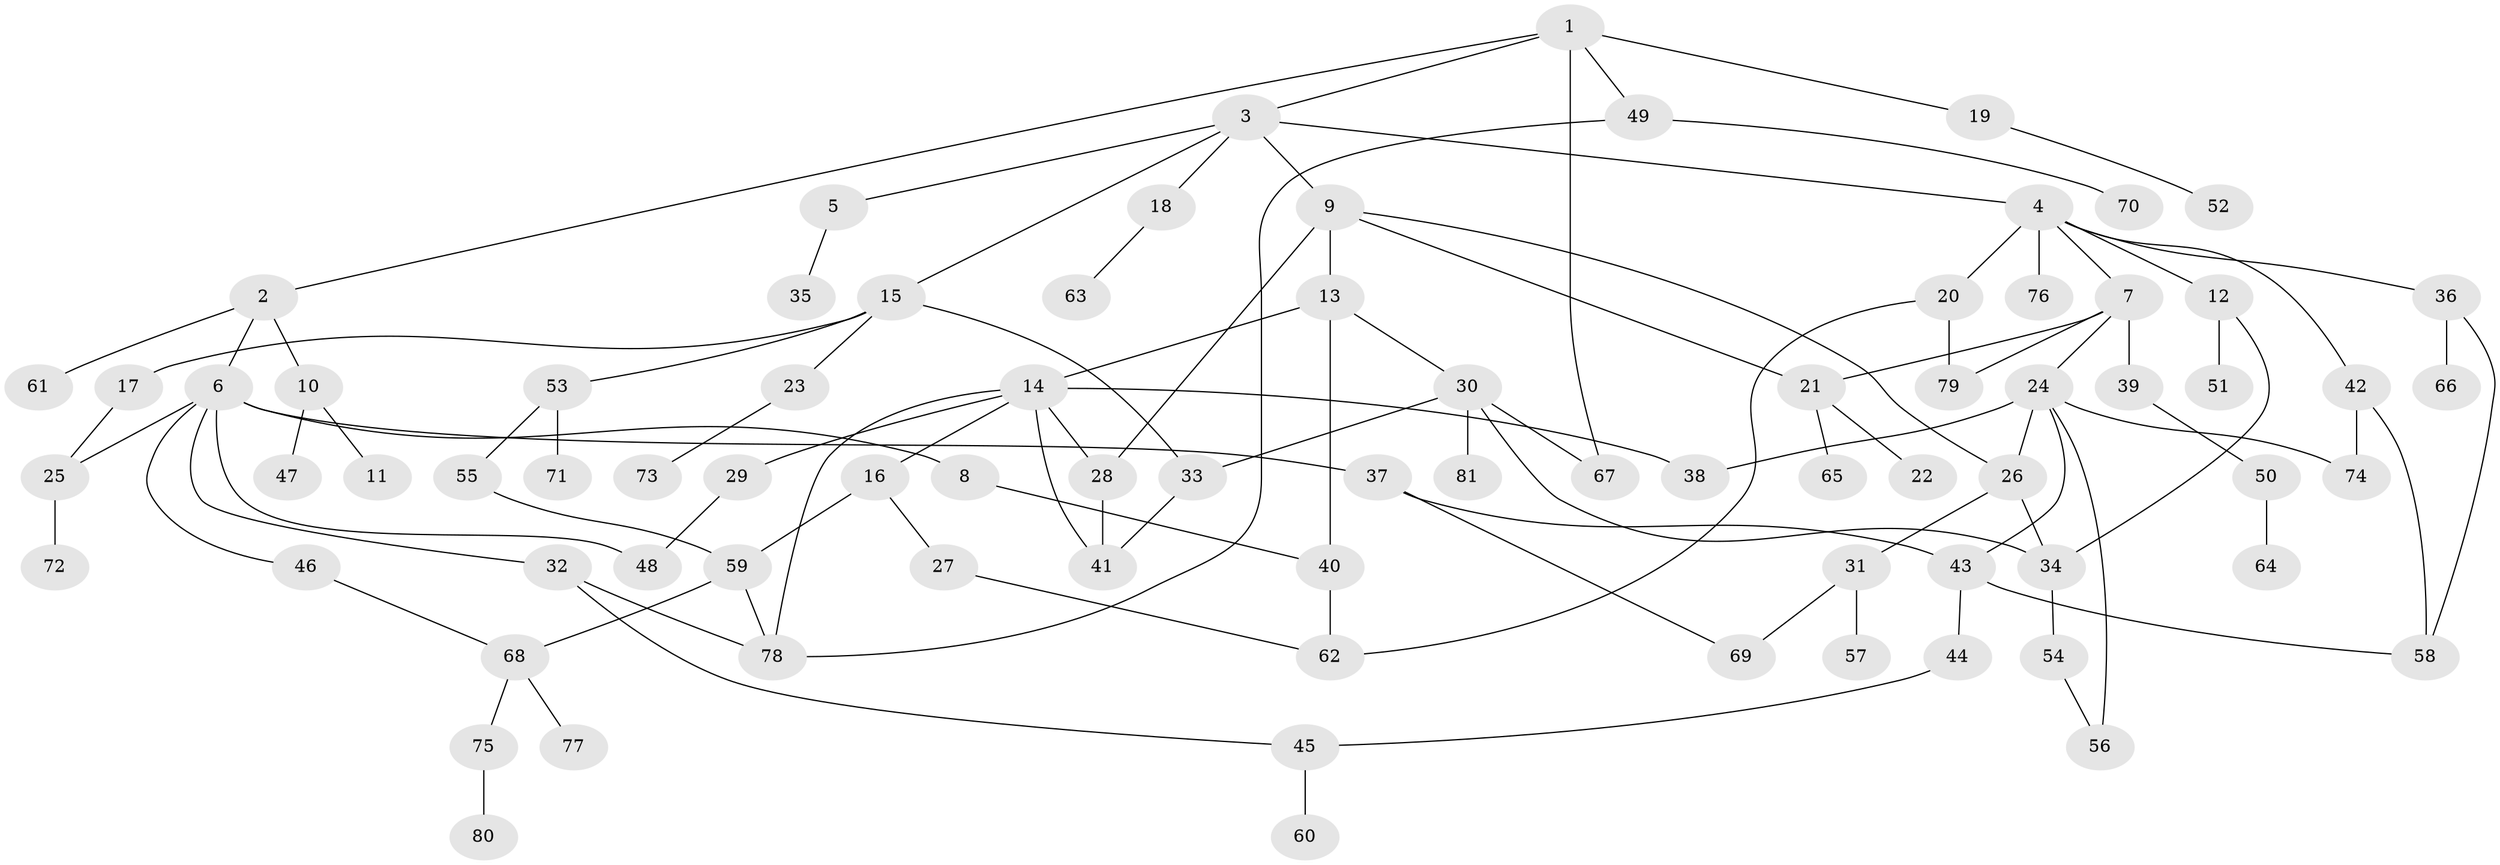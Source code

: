 // coarse degree distribution, {7: 0.03571428571428571, 9: 0.03571428571428571, 6: 0.08928571428571429, 1: 0.25, 2: 0.30357142857142855, 5: 0.03571428571428571, 3: 0.21428571428571427, 4: 0.03571428571428571}
// Generated by graph-tools (version 1.1) at 2025/23/03/03/25 07:23:33]
// undirected, 81 vertices, 108 edges
graph export_dot {
graph [start="1"]
  node [color=gray90,style=filled];
  1;
  2;
  3;
  4;
  5;
  6;
  7;
  8;
  9;
  10;
  11;
  12;
  13;
  14;
  15;
  16;
  17;
  18;
  19;
  20;
  21;
  22;
  23;
  24;
  25;
  26;
  27;
  28;
  29;
  30;
  31;
  32;
  33;
  34;
  35;
  36;
  37;
  38;
  39;
  40;
  41;
  42;
  43;
  44;
  45;
  46;
  47;
  48;
  49;
  50;
  51;
  52;
  53;
  54;
  55;
  56;
  57;
  58;
  59;
  60;
  61;
  62;
  63;
  64;
  65;
  66;
  67;
  68;
  69;
  70;
  71;
  72;
  73;
  74;
  75;
  76;
  77;
  78;
  79;
  80;
  81;
  1 -- 2;
  1 -- 3;
  1 -- 19;
  1 -- 49;
  1 -- 67;
  2 -- 6;
  2 -- 10;
  2 -- 61;
  3 -- 4;
  3 -- 5;
  3 -- 9;
  3 -- 15;
  3 -- 18;
  4 -- 7;
  4 -- 12;
  4 -- 20;
  4 -- 36;
  4 -- 42;
  4 -- 76;
  5 -- 35;
  6 -- 8;
  6 -- 25;
  6 -- 32;
  6 -- 37;
  6 -- 46;
  6 -- 48;
  7 -- 24;
  7 -- 39;
  7 -- 79;
  7 -- 21;
  8 -- 40;
  9 -- 13;
  9 -- 21;
  9 -- 26;
  9 -- 28;
  10 -- 11;
  10 -- 47;
  12 -- 51;
  12 -- 34;
  13 -- 14;
  13 -- 30;
  13 -- 40;
  14 -- 16;
  14 -- 28;
  14 -- 29;
  14 -- 41;
  14 -- 78;
  14 -- 38;
  15 -- 17;
  15 -- 23;
  15 -- 33;
  15 -- 53;
  16 -- 27;
  16 -- 59;
  17 -- 25;
  18 -- 63;
  19 -- 52;
  20 -- 79;
  20 -- 62;
  21 -- 22;
  21 -- 65;
  23 -- 73;
  24 -- 38;
  24 -- 43;
  24 -- 56;
  24 -- 74;
  24 -- 26;
  25 -- 72;
  26 -- 31;
  26 -- 34;
  27 -- 62;
  28 -- 41;
  29 -- 48;
  30 -- 81;
  30 -- 34;
  30 -- 67;
  30 -- 33;
  31 -- 57;
  31 -- 69;
  32 -- 45;
  32 -- 78;
  33 -- 41;
  34 -- 54;
  36 -- 58;
  36 -- 66;
  37 -- 69;
  37 -- 43;
  39 -- 50;
  40 -- 62;
  42 -- 74;
  42 -- 58;
  43 -- 44;
  43 -- 58;
  44 -- 45;
  45 -- 60;
  46 -- 68;
  49 -- 70;
  49 -- 78;
  50 -- 64;
  53 -- 55;
  53 -- 71;
  54 -- 56;
  55 -- 59;
  59 -- 68;
  59 -- 78;
  68 -- 75;
  68 -- 77;
  75 -- 80;
}

